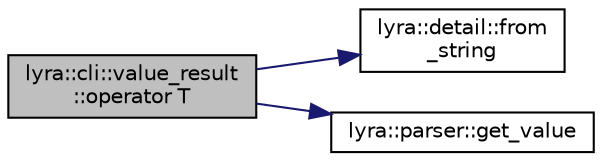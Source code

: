digraph "lyra::cli::value_result::operator T"
{
 // INTERACTIVE_SVG=YES
 // LATEX_PDF_SIZE
  edge [fontname="Helvetica",fontsize="10",labelfontname="Helvetica",labelfontsize="10"];
  node [fontname="Helvetica",fontsize="10",shape=record];
  rankdir="LR";
  Node1 [label="lyra::cli::value_result\l::operator T",height=0.2,width=0.4,color="black", fillcolor="grey75", style="filled", fontcolor="black",tooltip=" "];
  Node1 -> Node2 [color="midnightblue",fontsize="10",style="solid",fontname="Helvetica"];
  Node2 [label="lyra::detail::from\l_string",height=0.2,width=0.4,color="black", fillcolor="white", style="filled",URL="$namespacelyra_1_1detail.html#ac687157112493fe0f0196dc562c0a1e0",tooltip=" "];
  Node1 -> Node3 [color="midnightblue",fontsize="10",style="solid",fontname="Helvetica"];
  Node3 [label="lyra::parser::get_value",height=0.2,width=0.4,color="black", fillcolor="white", style="filled",URL="$classlyra_1_1parser.html#a349d214f8389d9d0e8f163985674f440",tooltip=" "];
}
